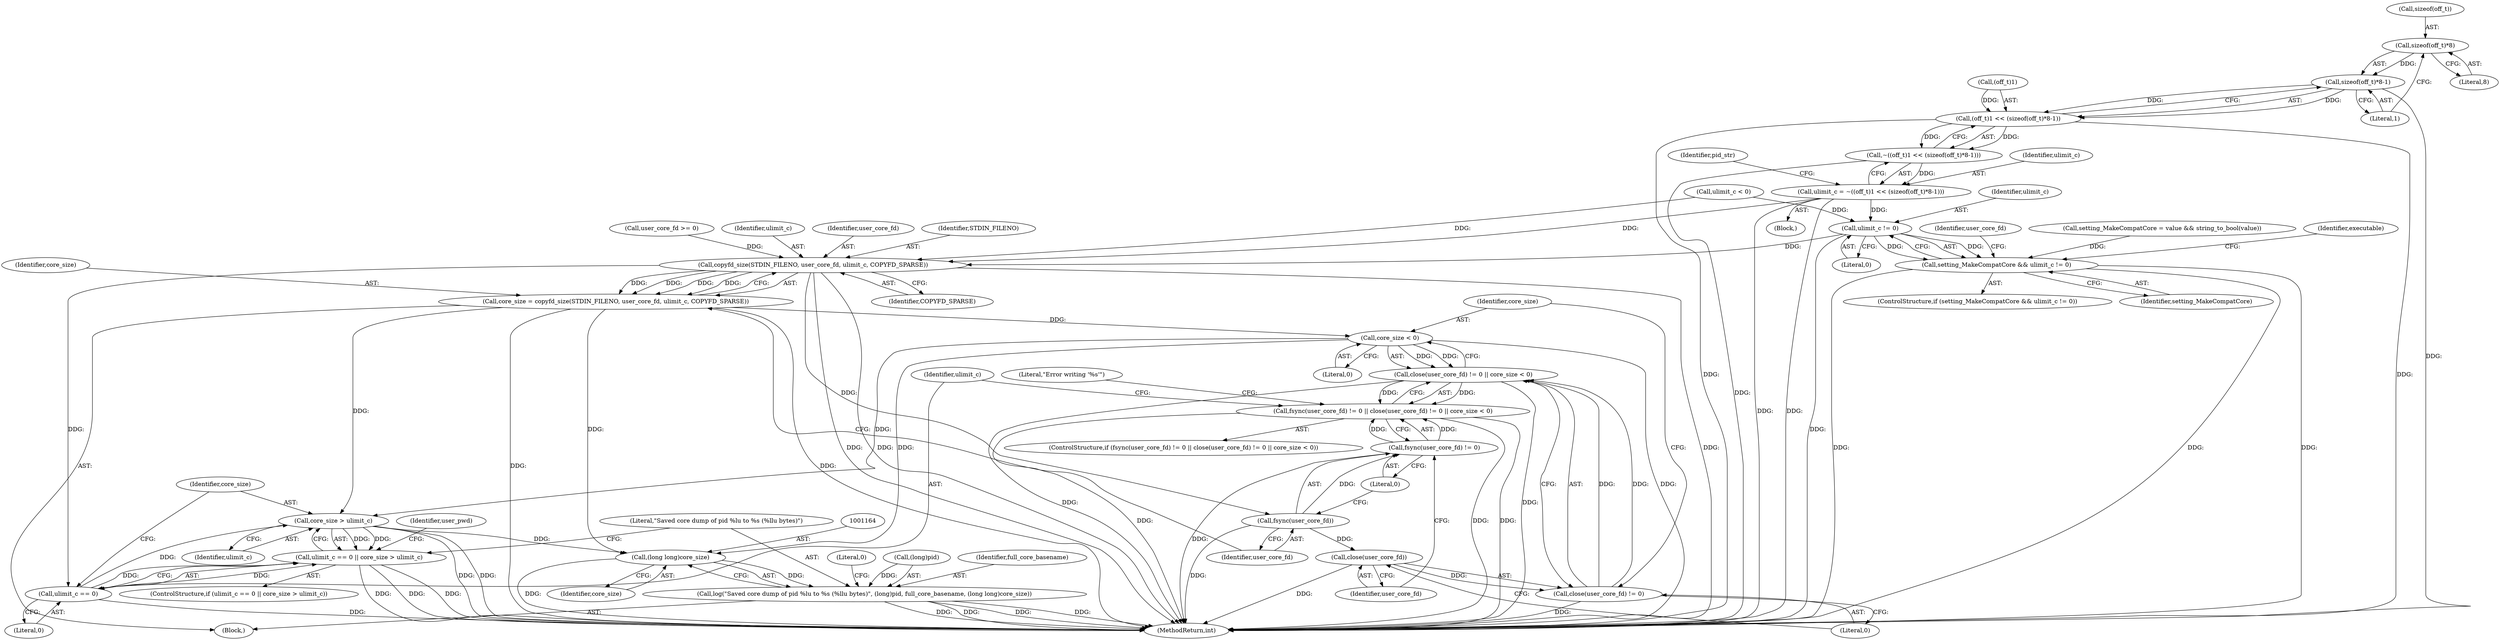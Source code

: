 digraph "0_abrt_80408e9e24a1c10f85fd969e1853e0f192157f92_0@API" {
"1000288" [label="(Call,sizeof(off_t)*8)"];
"1000287" [label="(Call,sizeof(off_t)*8-1)"];
"1000283" [label="(Call,(off_t)1 << (sizeof(off_t)*8-1))"];
"1000282" [label="(Call,~((off_t)1 << (sizeof(off_t)*8-1)))"];
"1000280" [label="(Call,ulimit_c = ~((off_t)1 << (sizeof(off_t)*8-1)))"];
"1000438" [label="(Call,ulimit_c != 0)"];
"1000436" [label="(Call,setting_MakeCompatCore && ulimit_c != 0)"];
"1001113" [label="(Call,copyfd_size(STDIN_FILENO, user_core_fd, ulimit_c, COPYFD_SPARSE))"];
"1001111" [label="(Call,core_size = copyfd_size(STDIN_FILENO, user_core_fd, ulimit_c, COPYFD_SPARSE))"];
"1001129" [label="(Call,core_size < 0)"];
"1001124" [label="(Call,close(user_core_fd) != 0 || core_size < 0)"];
"1001119" [label="(Call,fsync(user_core_fd) != 0 || close(user_core_fd) != 0 || core_size < 0)"];
"1001147" [label="(Call,core_size > ulimit_c)"];
"1001143" [label="(Call,ulimit_c == 0 || core_size > ulimit_c)"];
"1001163" [label="(Call,(long long)core_size)"];
"1001157" [label="(Call,log(\"Saved core dump of pid %lu to %s (%llu bytes)\", (long)pid, full_core_basename, (long long)core_size))"];
"1001121" [label="(Call,fsync(user_core_fd))"];
"1001120" [label="(Call,fsync(user_core_fd) != 0)"];
"1001126" [label="(Call,close(user_core_fd))"];
"1001125" [label="(Call,close(user_core_fd) != 0)"];
"1001144" [label="(Call,ulimit_c == 0)"];
"1000442" [label="(Identifier,user_core_fd)"];
"1000281" [label="(Identifier,ulimit_c)"];
"1000222" [label="(Call,setting_MakeCompatCore = value && string_to_bool(value))"];
"1001111" [label="(Call,core_size = copyfd_size(STDIN_FILENO, user_core_fd, ulimit_c, COPYFD_SPARSE))"];
"1000292" [label="(Literal,1)"];
"1000282" [label="(Call,~((off_t)1 << (sizeof(off_t)*8-1)))"];
"1001126" [label="(Call,close(user_core_fd))"];
"1001122" [label="(Identifier,user_core_fd)"];
"1001116" [label="(Identifier,ulimit_c)"];
"1001119" [label="(Call,fsync(user_core_fd) != 0 || close(user_core_fd) != 0 || core_size < 0)"];
"1001123" [label="(Literal,0)"];
"1000438" [label="(Call,ulimit_c != 0)"];
"1001115" [label="(Identifier,user_core_fd)"];
"1001145" [label="(Identifier,ulimit_c)"];
"1001131" [label="(Literal,0)"];
"1001121" [label="(Call,fsync(user_core_fd))"];
"1000439" [label="(Identifier,ulimit_c)"];
"1001162" [label="(Identifier,full_core_basename)"];
"1001147" [label="(Call,core_size > ulimit_c)"];
"1001114" [label="(Identifier,STDIN_FILENO)"];
"1000291" [label="(Literal,8)"];
"1001112" [label="(Identifier,core_size)"];
"1001129" [label="(Call,core_size < 0)"];
"1001106" [label="(Call,user_core_fd >= 0)"];
"1001124" [label="(Call,close(user_core_fd) != 0 || core_size < 0)"];
"1001134" [label="(Literal,\"Error writing '%s'\")"];
"1001118" [label="(ControlStructure,if (fsync(user_core_fd) != 0 || close(user_core_fd) != 0 || core_size < 0))"];
"1000295" [label="(Identifier,pid_str)"];
"1001168" [label="(MethodReturn,int)"];
"1000289" [label="(Call,sizeof(off_t))"];
"1001120" [label="(Call,fsync(user_core_fd) != 0)"];
"1001142" [label="(ControlStructure,if (ulimit_c == 0 || core_size > ulimit_c))"];
"1001167" [label="(Literal,0)"];
"1001165" [label="(Identifier,core_size)"];
"1000440" [label="(Literal,0)"];
"1001117" [label="(Identifier,COPYFD_SPARSE)"];
"1000276" [label="(Call,ulimit_c < 0)"];
"1001127" [label="(Identifier,user_core_fd)"];
"1001128" [label="(Literal,0)"];
"1001157" [label="(Call,log(\"Saved core dump of pid %lu to %s (%llu bytes)\", (long)pid, full_core_basename, (long long)core_size))"];
"1000287" [label="(Call,sizeof(off_t)*8-1)"];
"1000283" [label="(Call,(off_t)1 << (sizeof(off_t)*8-1))"];
"1001130" [label="(Identifier,core_size)"];
"1001144" [label="(Call,ulimit_c == 0)"];
"1001125" [label="(Call,close(user_core_fd) != 0)"];
"1001152" [label="(Identifier,user_pwd)"];
"1000435" [label="(ControlStructure,if (setting_MakeCompatCore && ulimit_c != 0))"];
"1001159" [label="(Call,(long)pid)"];
"1001146" [label="(Literal,0)"];
"1001158" [label="(Literal,\"Saved core dump of pid %lu to %s (%llu bytes)\")"];
"1001163" [label="(Call,(long long)core_size)"];
"1001143" [label="(Call,ulimit_c == 0 || core_size > ulimit_c)"];
"1000288" [label="(Call,sizeof(off_t)*8)"];
"1000279" [label="(Block,)"];
"1000437" [label="(Identifier,setting_MakeCompatCore)"];
"1000280" [label="(Call,ulimit_c = ~((off_t)1 << (sizeof(off_t)*8-1)))"];
"1000436" [label="(Call,setting_MakeCompatCore && ulimit_c != 0)"];
"1000453" [label="(Identifier,executable)"];
"1001109" [label="(Block,)"];
"1001149" [label="(Identifier,ulimit_c)"];
"1001148" [label="(Identifier,core_size)"];
"1000284" [label="(Call,(off_t)1)"];
"1001113" [label="(Call,copyfd_size(STDIN_FILENO, user_core_fd, ulimit_c, COPYFD_SPARSE))"];
"1000288" -> "1000287"  [label="AST: "];
"1000288" -> "1000291"  [label="CFG: "];
"1000289" -> "1000288"  [label="AST: "];
"1000291" -> "1000288"  [label="AST: "];
"1000292" -> "1000288"  [label="CFG: "];
"1000288" -> "1000287"  [label="DDG: "];
"1000287" -> "1000283"  [label="AST: "];
"1000287" -> "1000292"  [label="CFG: "];
"1000292" -> "1000287"  [label="AST: "];
"1000283" -> "1000287"  [label="CFG: "];
"1000287" -> "1001168"  [label="DDG: "];
"1000287" -> "1000283"  [label="DDG: "];
"1000287" -> "1000283"  [label="DDG: "];
"1000283" -> "1000282"  [label="AST: "];
"1000284" -> "1000283"  [label="AST: "];
"1000282" -> "1000283"  [label="CFG: "];
"1000283" -> "1001168"  [label="DDG: "];
"1000283" -> "1001168"  [label="DDG: "];
"1000283" -> "1000282"  [label="DDG: "];
"1000283" -> "1000282"  [label="DDG: "];
"1000284" -> "1000283"  [label="DDG: "];
"1000282" -> "1000280"  [label="AST: "];
"1000280" -> "1000282"  [label="CFG: "];
"1000282" -> "1001168"  [label="DDG: "];
"1000282" -> "1000280"  [label="DDG: "];
"1000280" -> "1000279"  [label="AST: "];
"1000281" -> "1000280"  [label="AST: "];
"1000295" -> "1000280"  [label="CFG: "];
"1000280" -> "1001168"  [label="DDG: "];
"1000280" -> "1001168"  [label="DDG: "];
"1000280" -> "1000438"  [label="DDG: "];
"1000280" -> "1001113"  [label="DDG: "];
"1000438" -> "1000436"  [label="AST: "];
"1000438" -> "1000440"  [label="CFG: "];
"1000439" -> "1000438"  [label="AST: "];
"1000440" -> "1000438"  [label="AST: "];
"1000436" -> "1000438"  [label="CFG: "];
"1000438" -> "1001168"  [label="DDG: "];
"1000438" -> "1000436"  [label="DDG: "];
"1000438" -> "1000436"  [label="DDG: "];
"1000276" -> "1000438"  [label="DDG: "];
"1000438" -> "1001113"  [label="DDG: "];
"1000436" -> "1000435"  [label="AST: "];
"1000436" -> "1000437"  [label="CFG: "];
"1000437" -> "1000436"  [label="AST: "];
"1000442" -> "1000436"  [label="CFG: "];
"1000453" -> "1000436"  [label="CFG: "];
"1000436" -> "1001168"  [label="DDG: "];
"1000436" -> "1001168"  [label="DDG: "];
"1000436" -> "1001168"  [label="DDG: "];
"1000222" -> "1000436"  [label="DDG: "];
"1001113" -> "1001111"  [label="AST: "];
"1001113" -> "1001117"  [label="CFG: "];
"1001114" -> "1001113"  [label="AST: "];
"1001115" -> "1001113"  [label="AST: "];
"1001116" -> "1001113"  [label="AST: "];
"1001117" -> "1001113"  [label="AST: "];
"1001111" -> "1001113"  [label="CFG: "];
"1001113" -> "1001168"  [label="DDG: "];
"1001113" -> "1001168"  [label="DDG: "];
"1001113" -> "1001168"  [label="DDG: "];
"1001113" -> "1001111"  [label="DDG: "];
"1001113" -> "1001111"  [label="DDG: "];
"1001113" -> "1001111"  [label="DDG: "];
"1001113" -> "1001111"  [label="DDG: "];
"1001106" -> "1001113"  [label="DDG: "];
"1000276" -> "1001113"  [label="DDG: "];
"1001113" -> "1001121"  [label="DDG: "];
"1001113" -> "1001144"  [label="DDG: "];
"1001111" -> "1001109"  [label="AST: "];
"1001112" -> "1001111"  [label="AST: "];
"1001122" -> "1001111"  [label="CFG: "];
"1001111" -> "1001168"  [label="DDG: "];
"1001111" -> "1001168"  [label="DDG: "];
"1001111" -> "1001129"  [label="DDG: "];
"1001111" -> "1001147"  [label="DDG: "];
"1001111" -> "1001163"  [label="DDG: "];
"1001129" -> "1001124"  [label="AST: "];
"1001129" -> "1001131"  [label="CFG: "];
"1001130" -> "1001129"  [label="AST: "];
"1001131" -> "1001129"  [label="AST: "];
"1001124" -> "1001129"  [label="CFG: "];
"1001129" -> "1001168"  [label="DDG: "];
"1001129" -> "1001124"  [label="DDG: "];
"1001129" -> "1001124"  [label="DDG: "];
"1001129" -> "1001147"  [label="DDG: "];
"1001129" -> "1001163"  [label="DDG: "];
"1001124" -> "1001119"  [label="AST: "];
"1001124" -> "1001125"  [label="CFG: "];
"1001125" -> "1001124"  [label="AST: "];
"1001119" -> "1001124"  [label="CFG: "];
"1001124" -> "1001168"  [label="DDG: "];
"1001124" -> "1001168"  [label="DDG: "];
"1001124" -> "1001119"  [label="DDG: "];
"1001124" -> "1001119"  [label="DDG: "];
"1001125" -> "1001124"  [label="DDG: "];
"1001125" -> "1001124"  [label="DDG: "];
"1001119" -> "1001118"  [label="AST: "];
"1001119" -> "1001120"  [label="CFG: "];
"1001120" -> "1001119"  [label="AST: "];
"1001134" -> "1001119"  [label="CFG: "];
"1001145" -> "1001119"  [label="CFG: "];
"1001119" -> "1001168"  [label="DDG: "];
"1001119" -> "1001168"  [label="DDG: "];
"1001119" -> "1001168"  [label="DDG: "];
"1001120" -> "1001119"  [label="DDG: "];
"1001120" -> "1001119"  [label="DDG: "];
"1001147" -> "1001143"  [label="AST: "];
"1001147" -> "1001149"  [label="CFG: "];
"1001148" -> "1001147"  [label="AST: "];
"1001149" -> "1001147"  [label="AST: "];
"1001143" -> "1001147"  [label="CFG: "];
"1001147" -> "1001168"  [label="DDG: "];
"1001147" -> "1001168"  [label="DDG: "];
"1001147" -> "1001143"  [label="DDG: "];
"1001147" -> "1001143"  [label="DDG: "];
"1001144" -> "1001147"  [label="DDG: "];
"1001147" -> "1001163"  [label="DDG: "];
"1001143" -> "1001142"  [label="AST: "];
"1001143" -> "1001144"  [label="CFG: "];
"1001144" -> "1001143"  [label="AST: "];
"1001152" -> "1001143"  [label="CFG: "];
"1001158" -> "1001143"  [label="CFG: "];
"1001143" -> "1001168"  [label="DDG: "];
"1001143" -> "1001168"  [label="DDG: "];
"1001143" -> "1001168"  [label="DDG: "];
"1001144" -> "1001143"  [label="DDG: "];
"1001144" -> "1001143"  [label="DDG: "];
"1001163" -> "1001157"  [label="AST: "];
"1001163" -> "1001165"  [label="CFG: "];
"1001164" -> "1001163"  [label="AST: "];
"1001165" -> "1001163"  [label="AST: "];
"1001157" -> "1001163"  [label="CFG: "];
"1001163" -> "1001168"  [label="DDG: "];
"1001163" -> "1001157"  [label="DDG: "];
"1001157" -> "1001109"  [label="AST: "];
"1001158" -> "1001157"  [label="AST: "];
"1001159" -> "1001157"  [label="AST: "];
"1001162" -> "1001157"  [label="AST: "];
"1001167" -> "1001157"  [label="CFG: "];
"1001157" -> "1001168"  [label="DDG: "];
"1001157" -> "1001168"  [label="DDG: "];
"1001157" -> "1001168"  [label="DDG: "];
"1001157" -> "1001168"  [label="DDG: "];
"1001159" -> "1001157"  [label="DDG: "];
"1001121" -> "1001120"  [label="AST: "];
"1001121" -> "1001122"  [label="CFG: "];
"1001122" -> "1001121"  [label="AST: "];
"1001123" -> "1001121"  [label="CFG: "];
"1001121" -> "1001168"  [label="DDG: "];
"1001121" -> "1001120"  [label="DDG: "];
"1001121" -> "1001126"  [label="DDG: "];
"1001120" -> "1001123"  [label="CFG: "];
"1001123" -> "1001120"  [label="AST: "];
"1001127" -> "1001120"  [label="CFG: "];
"1001120" -> "1001168"  [label="DDG: "];
"1001126" -> "1001125"  [label="AST: "];
"1001126" -> "1001127"  [label="CFG: "];
"1001127" -> "1001126"  [label="AST: "];
"1001128" -> "1001126"  [label="CFG: "];
"1001126" -> "1001168"  [label="DDG: "];
"1001126" -> "1001125"  [label="DDG: "];
"1001125" -> "1001128"  [label="CFG: "];
"1001128" -> "1001125"  [label="AST: "];
"1001130" -> "1001125"  [label="CFG: "];
"1001125" -> "1001168"  [label="DDG: "];
"1001144" -> "1001146"  [label="CFG: "];
"1001145" -> "1001144"  [label="AST: "];
"1001146" -> "1001144"  [label="AST: "];
"1001148" -> "1001144"  [label="CFG: "];
"1001144" -> "1001168"  [label="DDG: "];
}
